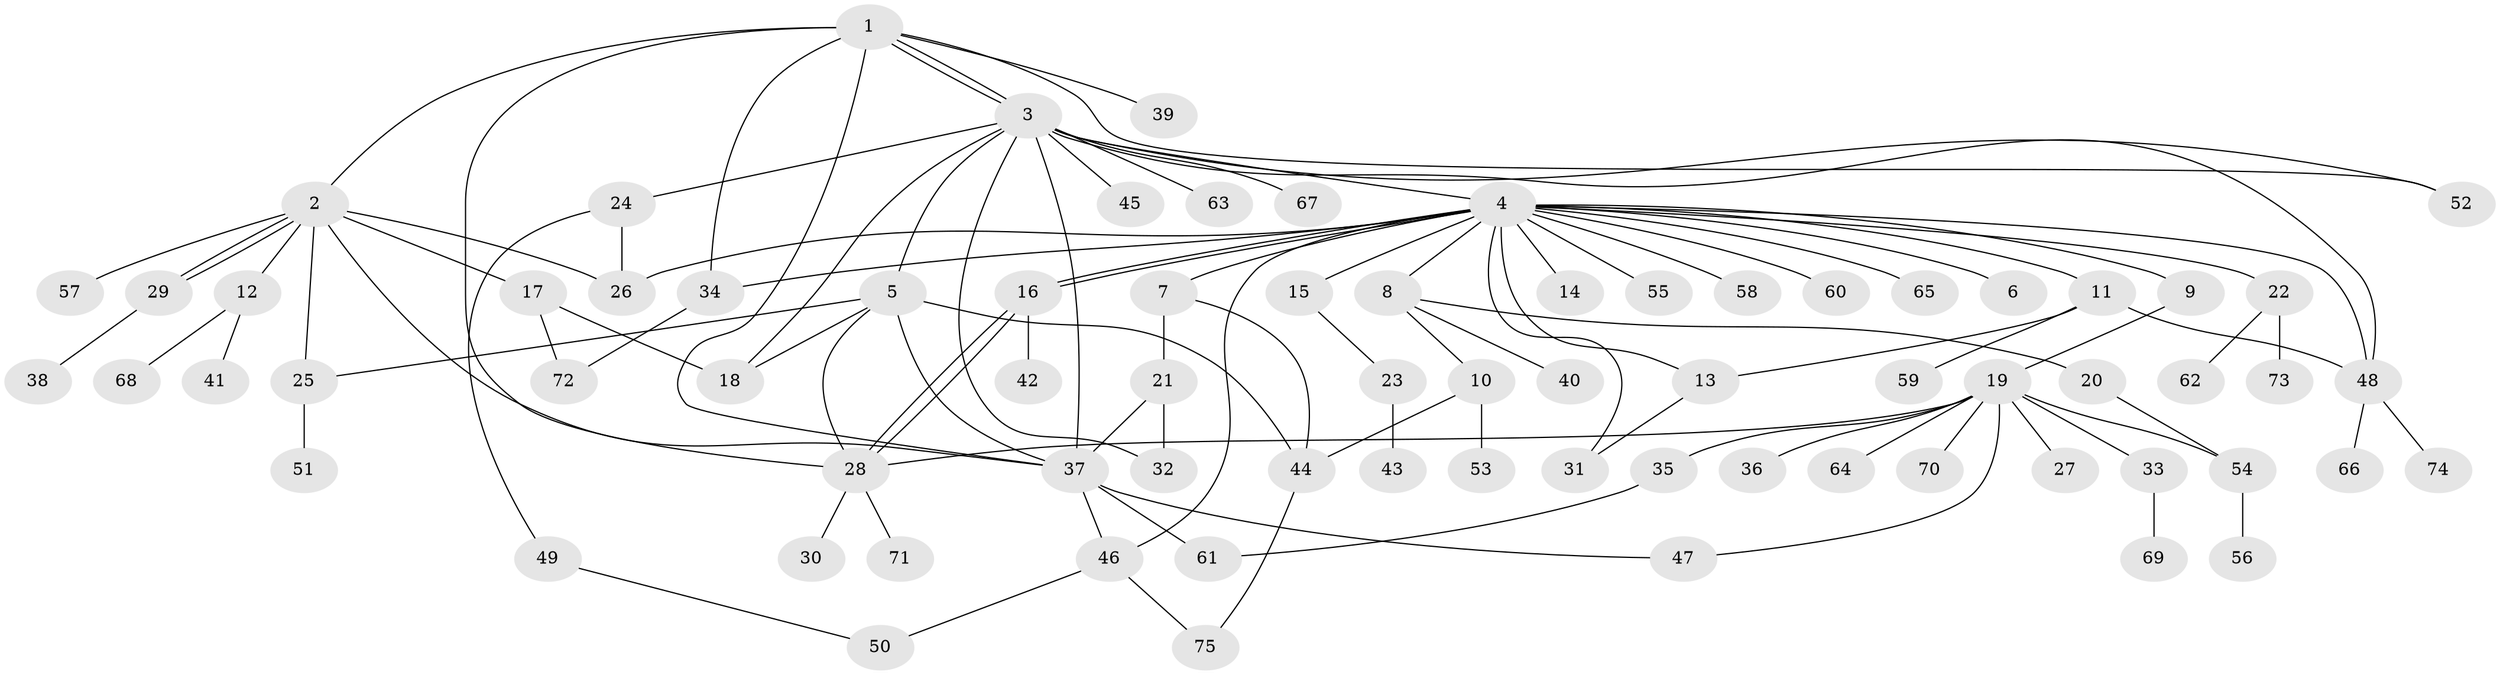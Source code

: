 // coarse degree distribution, {1: 0.8181818181818182, 3: 0.045454545454545456, 8: 0.045454545454545456, 13: 0.045454545454545456, 2: 0.045454545454545456}
// Generated by graph-tools (version 1.1) at 2025/51/03/04/25 21:51:14]
// undirected, 75 vertices, 106 edges
graph export_dot {
graph [start="1"]
  node [color=gray90,style=filled];
  1;
  2;
  3;
  4;
  5;
  6;
  7;
  8;
  9;
  10;
  11;
  12;
  13;
  14;
  15;
  16;
  17;
  18;
  19;
  20;
  21;
  22;
  23;
  24;
  25;
  26;
  27;
  28;
  29;
  30;
  31;
  32;
  33;
  34;
  35;
  36;
  37;
  38;
  39;
  40;
  41;
  42;
  43;
  44;
  45;
  46;
  47;
  48;
  49;
  50;
  51;
  52;
  53;
  54;
  55;
  56;
  57;
  58;
  59;
  60;
  61;
  62;
  63;
  64;
  65;
  66;
  67;
  68;
  69;
  70;
  71;
  72;
  73;
  74;
  75;
  1 -- 2;
  1 -- 3;
  1 -- 3;
  1 -- 28;
  1 -- 34;
  1 -- 37;
  1 -- 39;
  1 -- 52;
  2 -- 12;
  2 -- 17;
  2 -- 25;
  2 -- 26;
  2 -- 29;
  2 -- 29;
  2 -- 37;
  2 -- 57;
  3 -- 4;
  3 -- 5;
  3 -- 18;
  3 -- 24;
  3 -- 32;
  3 -- 37;
  3 -- 45;
  3 -- 48;
  3 -- 52;
  3 -- 63;
  3 -- 67;
  4 -- 6;
  4 -- 7;
  4 -- 8;
  4 -- 9;
  4 -- 11;
  4 -- 13;
  4 -- 14;
  4 -- 15;
  4 -- 16;
  4 -- 16;
  4 -- 22;
  4 -- 26;
  4 -- 31;
  4 -- 34;
  4 -- 46;
  4 -- 48;
  4 -- 55;
  4 -- 58;
  4 -- 60;
  4 -- 65;
  5 -- 18;
  5 -- 25;
  5 -- 28;
  5 -- 37;
  5 -- 44;
  7 -- 21;
  7 -- 44;
  8 -- 10;
  8 -- 20;
  8 -- 40;
  9 -- 19;
  10 -- 44;
  10 -- 53;
  11 -- 13;
  11 -- 48;
  11 -- 59;
  12 -- 41;
  12 -- 68;
  13 -- 31;
  15 -- 23;
  16 -- 28;
  16 -- 28;
  16 -- 42;
  17 -- 18;
  17 -- 72;
  19 -- 27;
  19 -- 28;
  19 -- 33;
  19 -- 35;
  19 -- 36;
  19 -- 47;
  19 -- 54;
  19 -- 64;
  19 -- 70;
  20 -- 54;
  21 -- 32;
  21 -- 37;
  22 -- 62;
  22 -- 73;
  23 -- 43;
  24 -- 26;
  24 -- 49;
  25 -- 51;
  28 -- 30;
  28 -- 71;
  29 -- 38;
  33 -- 69;
  34 -- 72;
  35 -- 61;
  37 -- 46;
  37 -- 47;
  37 -- 61;
  44 -- 75;
  46 -- 50;
  46 -- 75;
  48 -- 66;
  48 -- 74;
  49 -- 50;
  54 -- 56;
}
